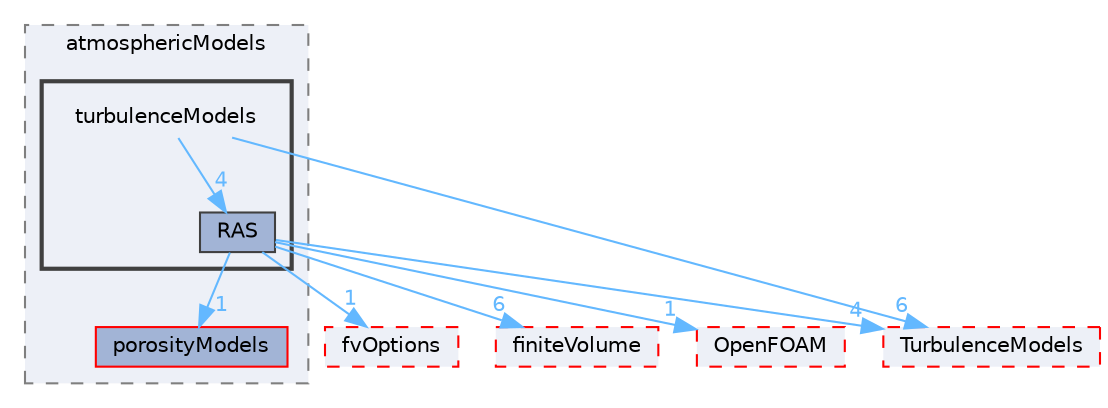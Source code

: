 digraph "src/atmosphericModels/turbulenceModels"
{
 // LATEX_PDF_SIZE
  bgcolor="transparent";
  edge [fontname=Helvetica,fontsize=10,labelfontname=Helvetica,labelfontsize=10];
  node [fontname=Helvetica,fontsize=10,shape=box,height=0.2,width=0.4];
  compound=true
  subgraph clusterdir_4a9baf6983ec67b07e9d3659c95a5fa6 {
    graph [ bgcolor="#edf0f7", pencolor="grey50", label="atmosphericModels", fontname=Helvetica,fontsize=10 style="filled,dashed", URL="dir_4a9baf6983ec67b07e9d3659c95a5fa6.html",tooltip=""]
  dir_73f7fd65ad0b49e2ce5fa7d967f92c63 [label="porosityModels", fillcolor="#a2b4d6", color="red", style="filled", URL="dir_73f7fd65ad0b49e2ce5fa7d967f92c63.html",tooltip=""];
  subgraph clusterdir_fa55311652c36bee22a7f43e6569edd6 {
    graph [ bgcolor="#edf0f7", pencolor="grey25", label="", fontname=Helvetica,fontsize=10 style="filled,bold", URL="dir_fa55311652c36bee22a7f43e6569edd6.html",tooltip=""]
    dir_fa55311652c36bee22a7f43e6569edd6 [shape=plaintext, label="turbulenceModels"];
  dir_2f721fba6f4f15ba84291a34089c31c3 [label="RAS", fillcolor="#a2b4d6", color="grey25", style="filled", URL="dir_2f721fba6f4f15ba84291a34089c31c3.html",tooltip=""];
  }
  }
  dir_1eda626aeac0f0ad2848c36acaa5d501 [label="TurbulenceModels", fillcolor="#edf0f7", color="red", style="filled,dashed", URL="dir_1eda626aeac0f0ad2848c36acaa5d501.html",tooltip=""];
  dir_3feeed9f14097927738cfbd9bcefd859 [label="fvOptions", fillcolor="#edf0f7", color="red", style="filled,dashed", URL="dir_3feeed9f14097927738cfbd9bcefd859.html",tooltip=""];
  dir_9bd15774b555cf7259a6fa18f99fe99b [label="finiteVolume", fillcolor="#edf0f7", color="red", style="filled,dashed", URL="dir_9bd15774b555cf7259a6fa18f99fe99b.html",tooltip=""];
  dir_c5473ff19b20e6ec4dfe5c310b3778a8 [label="OpenFOAM", fillcolor="#edf0f7", color="red", style="filled,dashed", URL="dir_c5473ff19b20e6ec4dfe5c310b3778a8.html",tooltip=""];
  dir_fa55311652c36bee22a7f43e6569edd6->dir_1eda626aeac0f0ad2848c36acaa5d501 [headlabel="6", labeldistance=1.5 headhref="dir_004141_004143.html" href="dir_004141_004143.html" color="steelblue1" fontcolor="steelblue1"];
  dir_fa55311652c36bee22a7f43e6569edd6->dir_2f721fba6f4f15ba84291a34089c31c3 [headlabel="4", labeldistance=1.5 headhref="dir_004141_003193.html" href="dir_004141_003193.html" color="steelblue1" fontcolor="steelblue1"];
  dir_2f721fba6f4f15ba84291a34089c31c3->dir_1eda626aeac0f0ad2848c36acaa5d501 [headlabel="4", labeldistance=1.5 headhref="dir_003193_004143.html" href="dir_003193_004143.html" color="steelblue1" fontcolor="steelblue1"];
  dir_2f721fba6f4f15ba84291a34089c31c3->dir_3feeed9f14097927738cfbd9bcefd859 [headlabel="1", labeldistance=1.5 headhref="dir_003193_001559.html" href="dir_003193_001559.html" color="steelblue1" fontcolor="steelblue1"];
  dir_2f721fba6f4f15ba84291a34089c31c3->dir_73f7fd65ad0b49e2ce5fa7d967f92c63 [headlabel="1", labeldistance=1.5 headhref="dir_003193_003007.html" href="dir_003193_003007.html" color="steelblue1" fontcolor="steelblue1"];
  dir_2f721fba6f4f15ba84291a34089c31c3->dir_9bd15774b555cf7259a6fa18f99fe99b [headlabel="6", labeldistance=1.5 headhref="dir_003193_001387.html" href="dir_003193_001387.html" color="steelblue1" fontcolor="steelblue1"];
  dir_2f721fba6f4f15ba84291a34089c31c3->dir_c5473ff19b20e6ec4dfe5c310b3778a8 [headlabel="1", labeldistance=1.5 headhref="dir_003193_002695.html" href="dir_003193_002695.html" color="steelblue1" fontcolor="steelblue1"];
}
